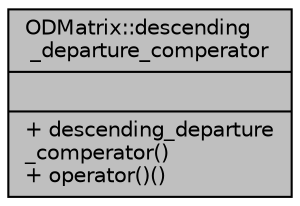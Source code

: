 digraph "ODMatrix::descending_departure_comperator"
{
  edge [fontname="Helvetica",fontsize="10",labelfontname="Helvetica",labelfontsize="10"];
  node [fontname="Helvetica",fontsize="10",shape=record];
  Node1 [label="{ODMatrix::descending\l_departure_comperator\n||+ descending_departure\l_comperator()\l+ operator()()\l}",height=0.2,width=0.4,color="black", fillcolor="grey75", style="filled", fontcolor="black"];
}
